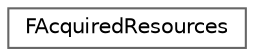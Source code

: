 digraph "Graphical Class Hierarchy"
{
 // INTERACTIVE_SVG=YES
 // LATEX_PDF_SIZE
  bgcolor="transparent";
  edge [fontname=Helvetica,fontsize=10,labelfontname=Helvetica,labelfontsize=10];
  node [fontname=Helvetica,fontsize=10,shape=box,height=0.2,width=0.4];
  rankdir="LR";
  Node0 [id="Node000000",label="FAcquiredResources",height=0.2,width=0.4,color="grey40", fillcolor="white", style="filled",URL="$d0/d14/classFAcquiredResources.html",tooltip="Helper class that automates releasing of acquired resources."];
}
